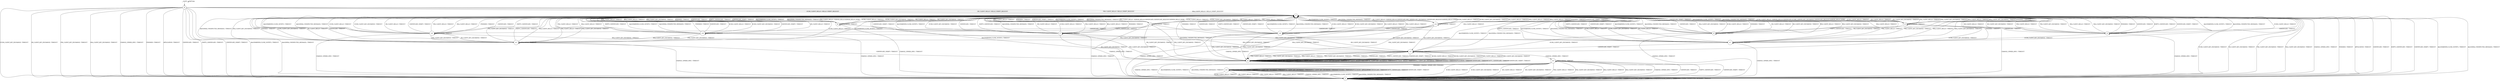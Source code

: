 digraph g {
	graph [name=g];
	s0	[label=s0,
		shape=circle];
	s1	[label=s1,
		shape=circle];
	s0 -> s1	[key=0,
		label="ECDH_CLIENT_KEY_EXCHANGE / TIMEOUT"];
	s0 -> s1	[key=1,
		label="DH_CLIENT_KEY_EXCHANGE / TIMEOUT"];
	s0 -> s1	[key=2,
		label="PSK_CLIENT_KEY_EXCHANGE / TIMEOUT"];
	s0 -> s1	[key=3,
		label="RSA_CLIENT_KEY_EXCHANGE / TIMEOUT"];
	s0 -> s1	[key=4,
		label="CHANGE_CIPHER_SPEC / TIMEOUT"];
	s0 -> s1	[key=5,
		label="FINISHED / TIMEOUT"];
	s0 -> s1	[key=6,
		label="APPLICATION / TIMEOUT"];
	s0 -> s1	[key=7,
		label="CERTIFICATE / TIMEOUT"];
	s0 -> s1	[key=8,
		label="EMPTY_CERTIFICATE / TIMEOUT"];
	s0 -> s1	[key=9,
		label="CERTIFICATE_VERIFY / TIMEOUT"];
	s0 -> s1	[key=10,
		label="Alert(WARNING,CLOSE_NOTIFY) / TIMEOUT"];
	s0 -> s1	[key=11,
		label="Alert(FATAL,UNEXPECTED_MESSAGE) / TIMEOUT"];
	s2	[label=s2,
		shape=circle];
	s0 -> s2	[key=0,
		label="ECDH_CLIENT_HELLO / HELLO_VERIFY_REQUEST"];
	s0 -> s2	[key=1,
		label="DH_CLIENT_HELLO / HELLO_VERIFY_REQUEST"];
	s0 -> s2	[key=2,
		label="PSK_CLIENT_HELLO / HELLO_VERIFY_REQUEST"];
	s0 -> s2	[key=3,
		label="RSA_CLIENT_HELLO / HELLO_VERIFY_REQUEST"];
	s1 -> s1	[key=0,
		label="ECDH_CLIENT_HELLO / TIMEOUT"];
	s1 -> s1	[key=1,
		label="ECDH_CLIENT_KEY_EXCHANGE / TIMEOUT"];
	s1 -> s1	[key=2,
		label="DH_CLIENT_HELLO / TIMEOUT"];
	s1 -> s1	[key=3,
		label="DH_CLIENT_KEY_EXCHANGE / TIMEOUT"];
	s1 -> s1	[key=4,
		label="PSK_CLIENT_HELLO / TIMEOUT"];
	s1 -> s1	[key=5,
		label="PSK_CLIENT_KEY_EXCHANGE / TIMEOUT"];
	s1 -> s1	[key=6,
		label="RSA_CLIENT_HELLO / TIMEOUT"];
	s1 -> s1	[key=7,
		label="RSA_CLIENT_KEY_EXCHANGE / TIMEOUT"];
	s1 -> s1	[key=8,
		label="CHANGE_CIPHER_SPEC / TIMEOUT"];
	s1 -> s1	[key=9,
		label="FINISHED / TIMEOUT"];
	s1 -> s1	[key=10,
		label="APPLICATION / TIMEOUT"];
	s1 -> s1	[key=11,
		label="CERTIFICATE / TIMEOUT"];
	s1 -> s1	[key=12,
		label="EMPTY_CERTIFICATE / TIMEOUT"];
	s1 -> s1	[key=13,
		label="CERTIFICATE_VERIFY / TIMEOUT"];
	s1 -> s1	[key=14,
		label="Alert(WARNING,CLOSE_NOTIFY) / TIMEOUT"];
	s1 -> s1	[key=15,
		label="Alert(FATAL,UNEXPECTED_MESSAGE) / TIMEOUT"];
	s2 -> s1	[key=0,
		label="ECDH_CLIENT_KEY_EXCHANGE / TIMEOUT"];
	s2 -> s1	[key=1,
		label="DH_CLIENT_KEY_EXCHANGE / TIMEOUT"];
	s2 -> s1	[key=2,
		label="PSK_CLIENT_KEY_EXCHANGE / TIMEOUT"];
	s2 -> s1	[key=3,
		label="RSA_CLIENT_KEY_EXCHANGE / TIMEOUT"];
	s2 -> s1	[key=4,
		label="CHANGE_CIPHER_SPEC / TIMEOUT"];
	s2 -> s1	[key=5,
		label="FINISHED / TIMEOUT"];
	s2 -> s1	[key=6,
		label="APPLICATION / TIMEOUT"];
	s2 -> s1	[key=7,
		label="CERTIFICATE / TIMEOUT"];
	s2 -> s1	[key=8,
		label="EMPTY_CERTIFICATE / TIMEOUT"];
	s2 -> s1	[key=9,
		label="CERTIFICATE_VERIFY / TIMEOUT"];
	s2 -> s1	[key=10,
		label="Alert(WARNING,CLOSE_NOTIFY) / TIMEOUT"];
	s2 -> s1	[key=11,
		label="Alert(FATAL,UNEXPECTED_MESSAGE) / TIMEOUT"];
	s3	[label=s3,
		shape=circle];
	s2 -> s3	[key=0,
		label="ECDH_CLIENT_HELLO / SERVER_HELLO,CERTIFICATE,ECDHE_SERVER_KEY_EXCHANGE,CERTIFICATE_REQUEST,SERVER_HELLO_DONE"];
	s5	[label=s5,
		shape=circle];
	s2 -> s5	[key=0,
		label="RSA_CLIENT_HELLO / SERVER_HELLO,CERTIFICATE,CERTIFICATE_REQUEST,SERVER_HELLO_DONE"];
	s8	[label=s8,
		shape=circle];
	s2 -> s8	[key=0,
		label="PSK_CLIENT_HELLO / SERVER_HELLO,SERVER_HELLO_DONE"];
	s14	[label=s14,
		shape=circle];
	s2 -> s14	[key=0,
		label="DH_CLIENT_HELLO / SERVER_HELLO,CERTIFICATE,DHE_SERVER_KEY_EXCHANGE,CERTIFICATE_REQUEST,SERVER_HELLO_DONE"];
	s3 -> s1	[key=0,
		label="CHANGE_CIPHER_SPEC / TIMEOUT"];
	s3 -> s2	[key=0,
		label="ECDH_CLIENT_HELLO / TIMEOUT"];
	s3 -> s2	[key=1,
		label="DH_CLIENT_HELLO / TIMEOUT"];
	s3 -> s2	[key=2,
		label="DH_CLIENT_KEY_EXCHANGE / TIMEOUT"];
	s3 -> s2	[key=3,
		label="PSK_CLIENT_HELLO / TIMEOUT"];
	s3 -> s2	[key=4,
		label="PSK_CLIENT_KEY_EXCHANGE / TIMEOUT"];
	s3 -> s2	[key=5,
		label="RSA_CLIENT_HELLO / TIMEOUT"];
	s3 -> s2	[key=6,
		label="RSA_CLIENT_KEY_EXCHANGE / TIMEOUT"];
	s3 -> s2	[key=7,
		label="FINISHED / TIMEOUT"];
	s3 -> s2	[key=8,
		label="CERTIFICATE_VERIFY / TIMEOUT"];
	s3 -> s2	[key=9,
		label="Alert(WARNING,CLOSE_NOTIFY) / TIMEOUT"];
	s3 -> s2	[key=10,
		label="Alert(FATAL,UNEXPECTED_MESSAGE) / TIMEOUT"];
	s3 -> s3	[key=0,
		label="APPLICATION / TIMEOUT"];
	s4	[label=s4,
		shape=circle];
	s3 -> s4	[key=0,
		label="CERTIFICATE / TIMEOUT"];
	s9	[label=s9,
		shape=circle];
	s3 -> s9	[key=0,
		label="EMPTY_CERTIFICATE / TIMEOUT"];
	s12	[label=s12,
		shape=circle];
	s3 -> s12	[key=0,
		label="ECDH_CLIENT_KEY_EXCHANGE / TIMEOUT"];
	s4 -> s1	[key=0,
		label="CHANGE_CIPHER_SPEC / TIMEOUT"];
	s4 -> s2	[key=0,
		label="ECDH_CLIENT_HELLO / TIMEOUT"];
	s4 -> s2	[key=1,
		label="DH_CLIENT_HELLO / TIMEOUT"];
	s4 -> s2	[key=2,
		label="DH_CLIENT_KEY_EXCHANGE / TIMEOUT"];
	s4 -> s2	[key=3,
		label="PSK_CLIENT_HELLO / TIMEOUT"];
	s4 -> s2	[key=4,
		label="PSK_CLIENT_KEY_EXCHANGE / TIMEOUT"];
	s4 -> s2	[key=5,
		label="RSA_CLIENT_HELLO / TIMEOUT"];
	s4 -> s2	[key=6,
		label="RSA_CLIENT_KEY_EXCHANGE / TIMEOUT"];
	s4 -> s2	[key=7,
		label="FINISHED / TIMEOUT"];
	s4 -> s2	[key=8,
		label="CERTIFICATE / TIMEOUT"];
	s4 -> s2	[key=9,
		label="EMPTY_CERTIFICATE / TIMEOUT"];
	s4 -> s2	[key=10,
		label="CERTIFICATE_VERIFY / TIMEOUT"];
	s4 -> s2	[key=11,
		label="Alert(WARNING,CLOSE_NOTIFY) / TIMEOUT"];
	s4 -> s2	[key=12,
		label="Alert(FATAL,UNEXPECTED_MESSAGE) / TIMEOUT"];
	s4 -> s4	[key=0,
		label="APPLICATION / TIMEOUT"];
	s17	[label=s17,
		shape=circle];
	s4 -> s17	[key=0,
		label="ECDH_CLIENT_KEY_EXCHANGE / TIMEOUT"];
	s5 -> s1	[key=0,
		label="CHANGE_CIPHER_SPEC / TIMEOUT"];
	s5 -> s2	[key=0,
		label="ECDH_CLIENT_HELLO / TIMEOUT"];
	s5 -> s2	[key=1,
		label="ECDH_CLIENT_KEY_EXCHANGE / TIMEOUT"];
	s5 -> s2	[key=2,
		label="DH_CLIENT_HELLO / TIMEOUT"];
	s5 -> s2	[key=3,
		label="PSK_CLIENT_HELLO / TIMEOUT"];
	s5 -> s2	[key=4,
		label="RSA_CLIENT_HELLO / TIMEOUT"];
	s5 -> s2	[key=5,
		label="FINISHED / TIMEOUT"];
	s5 -> s2	[key=6,
		label="CERTIFICATE_VERIFY / TIMEOUT"];
	s5 -> s2	[key=7,
		label="Alert(WARNING,CLOSE_NOTIFY) / TIMEOUT"];
	s5 -> s2	[key=8,
		label="Alert(FATAL,UNEXPECTED_MESSAGE) / TIMEOUT"];
	s5 -> s5	[key=0,
		label="APPLICATION / TIMEOUT"];
	s6	[label=s6,
		shape=circle];
	s5 -> s6	[key=0,
		label="DH_CLIENT_KEY_EXCHANGE / TIMEOUT"];
	s5 -> s6	[key=1,
		label="PSK_CLIENT_KEY_EXCHANGE / TIMEOUT"];
	s7	[label=s7,
		shape=circle];
	s5 -> s7	[key=0,
		label="EMPTY_CERTIFICATE / TIMEOUT"];
	s10	[label=s10,
		shape=circle];
	s5 -> s10	[key=0,
		label="CERTIFICATE / TIMEOUT"];
	s5 -> s12	[key=0,
		label="RSA_CLIENT_KEY_EXCHANGE / TIMEOUT"];
	s6 -> s1	[key=0,
		label="CHANGE_CIPHER_SPEC / TIMEOUT"];
	s6 -> s2	[key=0,
		label="Alert(WARNING,CLOSE_NOTIFY) / TIMEOUT"];
	s6 -> s2	[key=1,
		label="Alert(FATAL,UNEXPECTED_MESSAGE) / TIMEOUT"];
	s6 -> s6	[key=0,
		label="ECDH_CLIENT_HELLO / TIMEOUT"];
	s6 -> s6	[key=1,
		label="ECDH_CLIENT_KEY_EXCHANGE / TIMEOUT"];
	s6 -> s6	[key=2,
		label="DH_CLIENT_HELLO / TIMEOUT"];
	s6 -> s6	[key=3,
		label="DH_CLIENT_KEY_EXCHANGE / TIMEOUT"];
	s6 -> s6	[key=4,
		label="PSK_CLIENT_HELLO / TIMEOUT"];
	s6 -> s6	[key=5,
		label="PSK_CLIENT_KEY_EXCHANGE / TIMEOUT"];
	s6 -> s6	[key=6,
		label="RSA_CLIENT_HELLO / TIMEOUT"];
	s6 -> s6	[key=7,
		label="RSA_CLIENT_KEY_EXCHANGE / TIMEOUT"];
	s6 -> s6	[key=8,
		label="FINISHED / TIMEOUT"];
	s6 -> s6	[key=9,
		label="APPLICATION / TIMEOUT"];
	s6 -> s6	[key=10,
		label="CERTIFICATE / TIMEOUT"];
	s6 -> s6	[key=11,
		label="EMPTY_CERTIFICATE / TIMEOUT"];
	s6 -> s6	[key=12,
		label="CERTIFICATE_VERIFY / TIMEOUT"];
	s7 -> s1	[key=0,
		label="CHANGE_CIPHER_SPEC / TIMEOUT"];
	s7 -> s2	[key=0,
		label="ECDH_CLIENT_HELLO / TIMEOUT"];
	s7 -> s2	[key=1,
		label="ECDH_CLIENT_KEY_EXCHANGE / TIMEOUT"];
	s7 -> s2	[key=2,
		label="DH_CLIENT_HELLO / TIMEOUT"];
	s7 -> s2	[key=3,
		label="PSK_CLIENT_HELLO / TIMEOUT"];
	s7 -> s2	[key=4,
		label="RSA_CLIENT_HELLO / TIMEOUT"];
	s7 -> s2	[key=5,
		label="FINISHED / TIMEOUT"];
	s7 -> s2	[key=6,
		label="CERTIFICATE / TIMEOUT"];
	s7 -> s2	[key=7,
		label="EMPTY_CERTIFICATE / TIMEOUT"];
	s7 -> s2	[key=8,
		label="CERTIFICATE_VERIFY / TIMEOUT"];
	s7 -> s2	[key=9,
		label="Alert(WARNING,CLOSE_NOTIFY) / TIMEOUT"];
	s7 -> s2	[key=10,
		label="Alert(FATAL,UNEXPECTED_MESSAGE) / TIMEOUT"];
	s7 -> s6	[key=0,
		label="DH_CLIENT_KEY_EXCHANGE / TIMEOUT"];
	s7 -> s6	[key=1,
		label="PSK_CLIENT_KEY_EXCHANGE / TIMEOUT"];
	s7 -> s7	[key=0,
		label="APPLICATION / TIMEOUT"];
	s7 -> s12	[key=0,
		label="RSA_CLIENT_KEY_EXCHANGE / TIMEOUT"];
	s8 -> s1	[key=0,
		label="CHANGE_CIPHER_SPEC / TIMEOUT"];
	s8 -> s2	[key=0,
		label="ECDH_CLIENT_HELLO / TIMEOUT"];
	s8 -> s2	[key=1,
		label="ECDH_CLIENT_KEY_EXCHANGE / TIMEOUT"];
	s8 -> s2	[key=2,
		label="DH_CLIENT_HELLO / TIMEOUT"];
	s8 -> s2	[key=3,
		label="DH_CLIENT_KEY_EXCHANGE / TIMEOUT"];
	s8 -> s2	[key=4,
		label="PSK_CLIENT_HELLO / TIMEOUT"];
	s8 -> s2	[key=5,
		label="RSA_CLIENT_HELLO / TIMEOUT"];
	s8 -> s2	[key=6,
		label="RSA_CLIENT_KEY_EXCHANGE / TIMEOUT"];
	s8 -> s2	[key=7,
		label="FINISHED / TIMEOUT"];
	s8 -> s2	[key=8,
		label="CERTIFICATE / TIMEOUT"];
	s8 -> s2	[key=9,
		label="EMPTY_CERTIFICATE / TIMEOUT"];
	s8 -> s2	[key=10,
		label="CERTIFICATE_VERIFY / TIMEOUT"];
	s8 -> s2	[key=11,
		label="Alert(WARNING,CLOSE_NOTIFY) / TIMEOUT"];
	s8 -> s2	[key=12,
		label="Alert(FATAL,UNEXPECTED_MESSAGE) / TIMEOUT"];
	s8 -> s8	[key=0,
		label="APPLICATION / TIMEOUT"];
	s8 -> s12	[key=0,
		label="PSK_CLIENT_KEY_EXCHANGE / TIMEOUT"];
	s9 -> s1	[key=0,
		label="CHANGE_CIPHER_SPEC / TIMEOUT"];
	s9 -> s2	[key=0,
		label="ECDH_CLIENT_HELLO / TIMEOUT"];
	s9 -> s2	[key=1,
		label="DH_CLIENT_HELLO / TIMEOUT"];
	s9 -> s2	[key=2,
		label="DH_CLIENT_KEY_EXCHANGE / TIMEOUT"];
	s9 -> s2	[key=3,
		label="PSK_CLIENT_HELLO / TIMEOUT"];
	s9 -> s2	[key=4,
		label="PSK_CLIENT_KEY_EXCHANGE / TIMEOUT"];
	s9 -> s2	[key=5,
		label="RSA_CLIENT_HELLO / TIMEOUT"];
	s9 -> s2	[key=6,
		label="RSA_CLIENT_KEY_EXCHANGE / TIMEOUT"];
	s9 -> s2	[key=7,
		label="FINISHED / TIMEOUT"];
	s9 -> s2	[key=8,
		label="CERTIFICATE / TIMEOUT"];
	s9 -> s2	[key=9,
		label="EMPTY_CERTIFICATE / TIMEOUT"];
	s9 -> s2	[key=10,
		label="CERTIFICATE_VERIFY / TIMEOUT"];
	s9 -> s2	[key=11,
		label="Alert(WARNING,CLOSE_NOTIFY) / TIMEOUT"];
	s9 -> s2	[key=12,
		label="Alert(FATAL,UNEXPECTED_MESSAGE) / TIMEOUT"];
	s9 -> s9	[key=0,
		label="APPLICATION / TIMEOUT"];
	s9 -> s12	[key=0,
		label="ECDH_CLIENT_KEY_EXCHANGE / TIMEOUT"];
	s10 -> s1	[key=0,
		label="CHANGE_CIPHER_SPEC / TIMEOUT"];
	s10 -> s2	[key=0,
		label="ECDH_CLIENT_HELLO / TIMEOUT"];
	s10 -> s2	[key=1,
		label="ECDH_CLIENT_KEY_EXCHANGE / TIMEOUT"];
	s10 -> s2	[key=2,
		label="DH_CLIENT_HELLO / TIMEOUT"];
	s10 -> s2	[key=3,
		label="PSK_CLIENT_HELLO / TIMEOUT"];
	s10 -> s2	[key=4,
		label="RSA_CLIENT_HELLO / TIMEOUT"];
	s10 -> s2	[key=5,
		label="FINISHED / TIMEOUT"];
	s10 -> s2	[key=6,
		label="CERTIFICATE / TIMEOUT"];
	s10 -> s2	[key=7,
		label="EMPTY_CERTIFICATE / TIMEOUT"];
	s10 -> s2	[key=8,
		label="CERTIFICATE_VERIFY / TIMEOUT"];
	s10 -> s2	[key=9,
		label="Alert(WARNING,CLOSE_NOTIFY) / TIMEOUT"];
	s10 -> s2	[key=10,
		label="Alert(FATAL,UNEXPECTED_MESSAGE) / TIMEOUT"];
	s10 -> s10	[key=0,
		label="APPLICATION / TIMEOUT"];
	s11	[label=s11,
		shape=circle];
	s10 -> s11	[key=0,
		label="DH_CLIENT_KEY_EXCHANGE / TIMEOUT"];
	s10 -> s11	[key=1,
		label="PSK_CLIENT_KEY_EXCHANGE / TIMEOUT"];
	s10 -> s17	[key=0,
		label="RSA_CLIENT_KEY_EXCHANGE / TIMEOUT"];
	s11 -> s1	[key=0,
		label="CHANGE_CIPHER_SPEC / TIMEOUT"];
	s11 -> s2	[key=0,
		label="ECDH_CLIENT_HELLO / TIMEOUT"];
	s11 -> s2	[key=1,
		label="ECDH_CLIENT_KEY_EXCHANGE / TIMEOUT"];
	s11 -> s2	[key=2,
		label="DH_CLIENT_HELLO / TIMEOUT"];
	s11 -> s2	[key=3,
		label="DH_CLIENT_KEY_EXCHANGE / TIMEOUT"];
	s11 -> s2	[key=4,
		label="PSK_CLIENT_HELLO / TIMEOUT"];
	s11 -> s2	[key=5,
		label="PSK_CLIENT_KEY_EXCHANGE / TIMEOUT"];
	s11 -> s2	[key=6,
		label="RSA_CLIENT_HELLO / TIMEOUT"];
	s11 -> s2	[key=7,
		label="RSA_CLIENT_KEY_EXCHANGE / TIMEOUT"];
	s11 -> s2	[key=8,
		label="FINISHED / TIMEOUT"];
	s11 -> s2	[key=9,
		label="CERTIFICATE / TIMEOUT"];
	s11 -> s2	[key=10,
		label="EMPTY_CERTIFICATE / TIMEOUT"];
	s11 -> s2	[key=11,
		label="Alert(WARNING,CLOSE_NOTIFY) / TIMEOUT"];
	s11 -> s2	[key=12,
		label="Alert(FATAL,UNEXPECTED_MESSAGE) / TIMEOUT"];
	s11 -> s6	[key=0,
		label="CERTIFICATE_VERIFY / TIMEOUT"];
	s11 -> s11	[key=0,
		label="APPLICATION / TIMEOUT"];
	s12 -> s2	[key=0,
		label="Alert(WARNING,CLOSE_NOTIFY) / TIMEOUT"];
	s12 -> s2	[key=1,
		label="Alert(FATAL,UNEXPECTED_MESSAGE) / TIMEOUT"];
	s12 -> s6	[key=0,
		label="ECDH_CLIENT_HELLO / TIMEOUT"];
	s12 -> s6	[key=1,
		label="ECDH_CLIENT_KEY_EXCHANGE / TIMEOUT"];
	s12 -> s6	[key=2,
		label="DH_CLIENT_HELLO / TIMEOUT"];
	s12 -> s6	[key=3,
		label="DH_CLIENT_KEY_EXCHANGE / TIMEOUT"];
	s12 -> s6	[key=4,
		label="PSK_CLIENT_HELLO / TIMEOUT"];
	s12 -> s6	[key=5,
		label="PSK_CLIENT_KEY_EXCHANGE / TIMEOUT"];
	s12 -> s6	[key=6,
		label="RSA_CLIENT_HELLO / TIMEOUT"];
	s12 -> s6	[key=7,
		label="RSA_CLIENT_KEY_EXCHANGE / TIMEOUT"];
	s12 -> s6	[key=8,
		label="FINISHED / TIMEOUT"];
	s12 -> s6	[key=9,
		label="CERTIFICATE / TIMEOUT"];
	s12 -> s6	[key=10,
		label="EMPTY_CERTIFICATE / TIMEOUT"];
	s12 -> s6	[key=11,
		label="CERTIFICATE_VERIFY / TIMEOUT"];
	s12 -> s12	[key=0,
		label="APPLICATION / TIMEOUT"];
	s13	[label=s13,
		shape=circle];
	s12 -> s13	[key=0,
		label="CHANGE_CIPHER_SPEC / TIMEOUT"];
	s13 -> s1	[key=0,
		label="ECDH_CLIENT_HELLO / TIMEOUT"];
	s13 -> s1	[key=1,
		label="ECDH_CLIENT_KEY_EXCHANGE / TIMEOUT"];
	s13 -> s1	[key=2,
		label="DH_CLIENT_HELLO / TIMEOUT"];
	s13 -> s1	[key=3,
		label="DH_CLIENT_KEY_EXCHANGE / TIMEOUT"];
	s13 -> s1	[key=4,
		label="PSK_CLIENT_HELLO / TIMEOUT"];
	s13 -> s1	[key=5,
		label="PSK_CLIENT_KEY_EXCHANGE / TIMEOUT"];
	s13 -> s1	[key=6,
		label="RSA_CLIENT_HELLO / TIMEOUT"];
	s13 -> s1	[key=7,
		label="RSA_CLIENT_KEY_EXCHANGE / TIMEOUT"];
	s13 -> s1	[key=8,
		label="CHANGE_CIPHER_SPEC / TIMEOUT"];
	s13 -> s1	[key=9,
		label="CERTIFICATE / TIMEOUT"];
	s13 -> s1	[key=10,
		label="EMPTY_CERTIFICATE / TIMEOUT"];
	s13 -> s1	[key=11,
		label="CERTIFICATE_VERIFY / TIMEOUT"];
	s13 -> s1	[key=12,
		label="Alert(WARNING,CLOSE_NOTIFY) / TIMEOUT"];
	s13 -> s1	[key=13,
		label="Alert(FATAL,UNEXPECTED_MESSAGE) / TIMEOUT"];
	s13 -> s13	[key=0,
		label="APPLICATION / TIMEOUT"];
	s15	[label=s15,
		shape=circle];
	s13 -> s15	[key=0,
		label="FINISHED / CHANGE_CIPHER_SPEC,FINISHED"];
	s14 -> s1	[key=0,
		label="CHANGE_CIPHER_SPEC / TIMEOUT"];
	s14 -> s2	[key=0,
		label="ECDH_CLIENT_HELLO / TIMEOUT"];
	s14 -> s2	[key=1,
		label="ECDH_CLIENT_KEY_EXCHANGE / TIMEOUT"];
	s14 -> s2	[key=2,
		label="DH_CLIENT_HELLO / TIMEOUT"];
	s14 -> s2	[key=3,
		label="PSK_CLIENT_HELLO / TIMEOUT"];
	s14 -> s2	[key=4,
		label="RSA_CLIENT_HELLO / TIMEOUT"];
	s14 -> s2	[key=5,
		label="FINISHED / TIMEOUT"];
	s14 -> s2	[key=6,
		label="CERTIFICATE_VERIFY / TIMEOUT"];
	s14 -> s2	[key=7,
		label="Alert(WARNING,CLOSE_NOTIFY) / TIMEOUT"];
	s14 -> s2	[key=8,
		label="Alert(FATAL,UNEXPECTED_MESSAGE) / TIMEOUT"];
	s14 -> s6	[key=0,
		label="PSK_CLIENT_KEY_EXCHANGE / TIMEOUT"];
	s14 -> s6	[key=1,
		label="RSA_CLIENT_KEY_EXCHANGE / TIMEOUT"];
	s14 -> s12	[key=0,
		label="DH_CLIENT_KEY_EXCHANGE / TIMEOUT"];
	s14 -> s14	[key=0,
		label="APPLICATION / TIMEOUT"];
	s16	[label=s16,
		shape=circle];
	s14 -> s16	[key=0,
		label="EMPTY_CERTIFICATE / TIMEOUT"];
	s18	[label=s18,
		shape=circle];
	s14 -> s18	[key=0,
		label="CERTIFICATE / TIMEOUT"];
	s15 -> s1	[key=0,
		label="ECDH_CLIENT_HELLO / TIMEOUT"];
	s15 -> s1	[key=1,
		label="DH_CLIENT_HELLO / TIMEOUT"];
	s15 -> s1	[key=2,
		label="PSK_CLIENT_HELLO / TIMEOUT"];
	s15 -> s1	[key=3,
		label="RSA_CLIENT_HELLO / TIMEOUT"];
	s15 -> s1	[key=4,
		label="CHANGE_CIPHER_SPEC / TIMEOUT"];
	s15 -> s1	[key=5,
		label="Alert(WARNING,CLOSE_NOTIFY) / TIMEOUT"];
	s15 -> s1	[key=6,
		label="Alert(FATAL,UNEXPECTED_MESSAGE) / TIMEOUT"];
	s15 -> s15	[key=0,
		label="ECDH_CLIENT_KEY_EXCHANGE / TIMEOUT"];
	s15 -> s15	[key=1,
		label="DH_CLIENT_KEY_EXCHANGE / TIMEOUT"];
	s15 -> s15	[key=2,
		label="PSK_CLIENT_KEY_EXCHANGE / TIMEOUT"];
	s15 -> s15	[key=3,
		label="RSA_CLIENT_KEY_EXCHANGE / TIMEOUT"];
	s15 -> s15	[key=4,
		label="FINISHED / TIMEOUT"];
	s15 -> s15	[key=5,
		label="APPLICATION / APPLICATION"];
	s15 -> s15	[key=6,
		label="CERTIFICATE / TIMEOUT"];
	s15 -> s15	[key=7,
		label="EMPTY_CERTIFICATE / TIMEOUT"];
	s15 -> s15	[key=8,
		label="CERTIFICATE_VERIFY / TIMEOUT"];
	s16 -> s1	[key=0,
		label="CHANGE_CIPHER_SPEC / TIMEOUT"];
	s16 -> s2	[key=0,
		label="ECDH_CLIENT_HELLO / TIMEOUT"];
	s16 -> s2	[key=1,
		label="ECDH_CLIENT_KEY_EXCHANGE / TIMEOUT"];
	s16 -> s2	[key=2,
		label="DH_CLIENT_HELLO / TIMEOUT"];
	s16 -> s2	[key=3,
		label="PSK_CLIENT_HELLO / TIMEOUT"];
	s16 -> s2	[key=4,
		label="RSA_CLIENT_HELLO / TIMEOUT"];
	s16 -> s2	[key=5,
		label="FINISHED / TIMEOUT"];
	s16 -> s2	[key=6,
		label="CERTIFICATE / TIMEOUT"];
	s16 -> s2	[key=7,
		label="EMPTY_CERTIFICATE / TIMEOUT"];
	s16 -> s2	[key=8,
		label="CERTIFICATE_VERIFY / TIMEOUT"];
	s16 -> s2	[key=9,
		label="Alert(WARNING,CLOSE_NOTIFY) / TIMEOUT"];
	s16 -> s2	[key=10,
		label="Alert(FATAL,UNEXPECTED_MESSAGE) / TIMEOUT"];
	s16 -> s6	[key=0,
		label="PSK_CLIENT_KEY_EXCHANGE / TIMEOUT"];
	s16 -> s6	[key=1,
		label="RSA_CLIENT_KEY_EXCHANGE / TIMEOUT"];
	s16 -> s12	[key=0,
		label="DH_CLIENT_KEY_EXCHANGE / TIMEOUT"];
	s16 -> s16	[key=0,
		label="APPLICATION / TIMEOUT"];
	s17 -> s1	[key=0,
		label="CHANGE_CIPHER_SPEC / TIMEOUT"];
	s17 -> s2	[key=0,
		label="ECDH_CLIENT_HELLO / TIMEOUT"];
	s17 -> s2	[key=1,
		label="ECDH_CLIENT_KEY_EXCHANGE / TIMEOUT"];
	s17 -> s2	[key=2,
		label="DH_CLIENT_HELLO / TIMEOUT"];
	s17 -> s2	[key=3,
		label="DH_CLIENT_KEY_EXCHANGE / TIMEOUT"];
	s17 -> s2	[key=4,
		label="PSK_CLIENT_HELLO / TIMEOUT"];
	s17 -> s2	[key=5,
		label="PSK_CLIENT_KEY_EXCHANGE / TIMEOUT"];
	s17 -> s2	[key=6,
		label="RSA_CLIENT_HELLO / TIMEOUT"];
	s17 -> s2	[key=7,
		label="RSA_CLIENT_KEY_EXCHANGE / TIMEOUT"];
	s17 -> s2	[key=8,
		label="FINISHED / TIMEOUT"];
	s17 -> s2	[key=9,
		label="CERTIFICATE / TIMEOUT"];
	s17 -> s2	[key=10,
		label="EMPTY_CERTIFICATE / TIMEOUT"];
	s17 -> s2	[key=11,
		label="Alert(WARNING,CLOSE_NOTIFY) / TIMEOUT"];
	s17 -> s2	[key=12,
		label="Alert(FATAL,UNEXPECTED_MESSAGE) / TIMEOUT"];
	s17 -> s12	[key=0,
		label="CERTIFICATE_VERIFY / TIMEOUT"];
	s17 -> s17	[key=0,
		label="APPLICATION / TIMEOUT"];
	s18 -> s1	[key=0,
		label="CHANGE_CIPHER_SPEC / TIMEOUT"];
	s18 -> s2	[key=0,
		label="ECDH_CLIENT_HELLO / TIMEOUT"];
	s18 -> s2	[key=1,
		label="ECDH_CLIENT_KEY_EXCHANGE / TIMEOUT"];
	s18 -> s2	[key=2,
		label="DH_CLIENT_HELLO / TIMEOUT"];
	s18 -> s2	[key=3,
		label="PSK_CLIENT_HELLO / TIMEOUT"];
	s18 -> s2	[key=4,
		label="RSA_CLIENT_HELLO / TIMEOUT"];
	s18 -> s2	[key=5,
		label="FINISHED / TIMEOUT"];
	s18 -> s2	[key=6,
		label="CERTIFICATE / TIMEOUT"];
	s18 -> s2	[key=7,
		label="EMPTY_CERTIFICATE / TIMEOUT"];
	s18 -> s2	[key=8,
		label="CERTIFICATE_VERIFY / TIMEOUT"];
	s18 -> s2	[key=9,
		label="Alert(WARNING,CLOSE_NOTIFY) / TIMEOUT"];
	s18 -> s2	[key=10,
		label="Alert(FATAL,UNEXPECTED_MESSAGE) / TIMEOUT"];
	s18 -> s11	[key=0,
		label="PSK_CLIENT_KEY_EXCHANGE / TIMEOUT"];
	s18 -> s11	[key=1,
		label="RSA_CLIENT_KEY_EXCHANGE / TIMEOUT"];
	s18 -> s17	[key=0,
		label="DH_CLIENT_KEY_EXCHANGE / TIMEOUT"];
	s18 -> s18	[key=0,
		label="APPLICATION / TIMEOUT"];
	__start0	[height=0,
		shape=none,
		width=0];
	__start0 -> s0	[key=0];
	__start0 -> __start0	[key=0,
		label="Self loop"];
}
